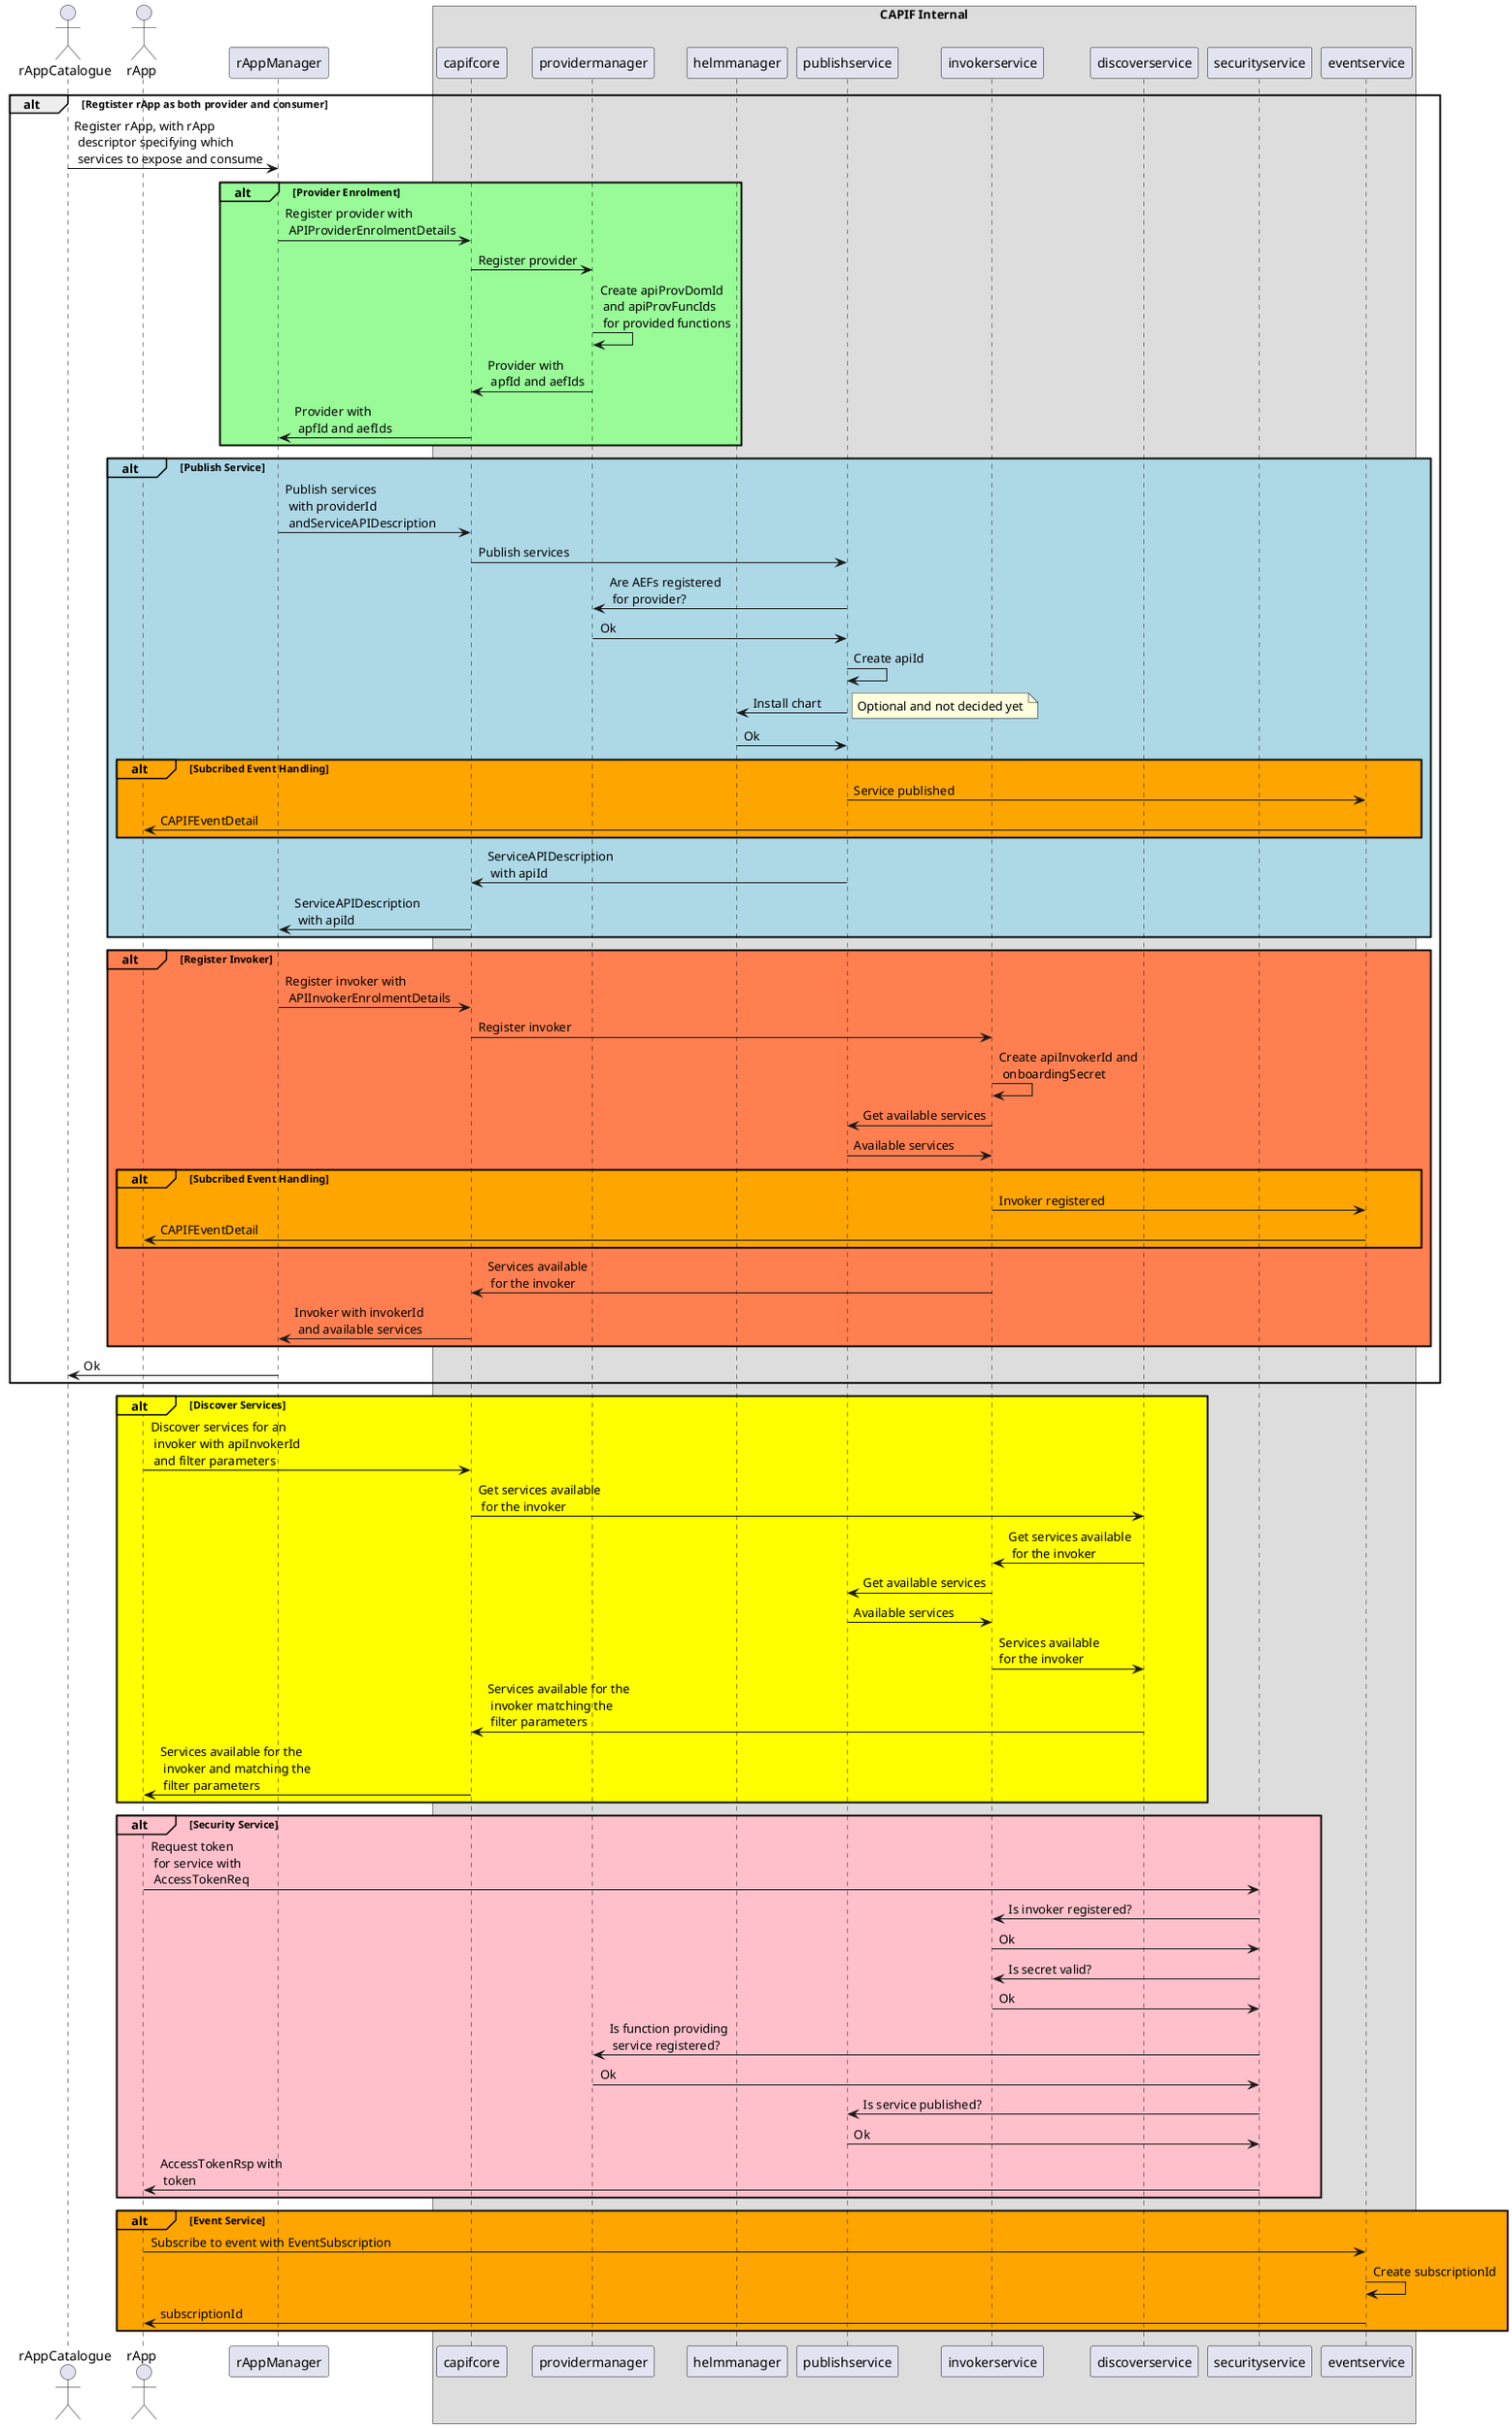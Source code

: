 @startuml Register Provider
actor rAppCatalogue
actor rApp
participant rAppManager
box "CAPIF Internal"
participant capifcore
participant providermanager
participant helmmanager
participant publishservice
participant invokerservice
participant discoverservice
participant securityservice
participant eventservice
end box

alt Regtister rApp as both provider and consumer
    rAppCatalogue->rAppManager: Register rApp, with rApp\n descriptor specifying which\n services to expose and consume
    alt#paleGreen #paleGreen Provider Enrolment
        rAppManager->capifcore: Register provider with\n APIProviderEnrolmentDetails
        capifcore->providermanager:Register provider
        providermanager->providermanager: Create apiProvDomId\n and apiProvFuncIds\n for provided functions
        providermanager->capifcore: Provider with\n apfId and aefIds
        capifcore->rAppManager: Provider with\n apfId and aefIds
    end
    alt#LightBlue #LightBlue Publish Service
        rAppManager->capifcore: Publish services\n with providerId\n andServiceAPIDescription
        capifcore->publishservice: Publish services
        publishservice->providermanager: Are AEFs registered\n for provider?
        providermanager->publishservice: Ok
        publishservice->publishservice: Create apiId
        publishservice->helmmanager: Install chart
        note right: Optional and not decided yet
        helmmanager->publishservice: Ok
        alt#Orange #Orange Subcribed Event Handling
            publishservice->eventservice: Service published
            eventservice->rApp: CAPIFEventDetail
        end
        publishservice->capifcore: ServiceAPIDescription\n with apiId
        capifcore->rAppManager: ServiceAPIDescription\n with apiId
    end
    alt#coral #coral Register Invoker
        rAppManager->capifcore: Register invoker with\n APIInvokerEnrolmentDetails
        capifcore->invokerservice: Register invoker
        invokerservice->invokerservice: Create apiInvokerId and\n onboardingSecret
        invokerservice->publishservice: Get available services
        publishservice->invokerservice: Available services
        alt#Orange #Orange Subcribed Event Handling
            invokerservice->eventservice: Invoker registered
            eventservice->rApp: CAPIFEventDetail
        end
        invokerservice->capifcore: Services available\n for the invoker
        capifcore->rAppManager: Invoker with invokerId\n and available services
    end
    rAppManager->rAppCatalogue: Ok
end
alt#Yellow #Yellow Discover Services
    rApp->capifcore: Discover services for an\n invoker with apiInvokerId\n and filter parameters
    capifcore->discoverservice: Get services available\n for the invoker
    discoverservice->invokerservice: Get services available\n for the invoker
    invokerservice->publishservice: Get available services
    publishservice->invokerservice: Available services
    invokerservice->discoverservice: Services available \nfor the invoker
    discoverservice->capifcore: Services available for the\n invoker matching the\n filter parameters
    capifcore->rApp: Services available for the\n invoker and matching the\n filter parameters
end

alt#Pink #Pink Security Service
    rApp->securityservice: Request token\n for service with\n AccessTokenReq
    securityservice->invokerservice: Is invoker registered?
    invokerservice->securityservice: Ok
    securityservice->invokerservice: Is secret valid?
    invokerservice->securityservice: Ok
    securityservice->providermanager: Is function providing\n service registered?
    providermanager->securityservice: Ok
    securityservice->publishservice: Is service published?
    publishservice->securityservice: Ok
    securityservice->rApp: AccessTokenRsp with\n token
end

alt#Orange #Orange Event Service
    rApp->eventservice: Subscribe to event with EventSubscription
    eventservice->eventservice: Create subscriptionId
    eventservice->rApp: subscriptionId
end
@enduml
